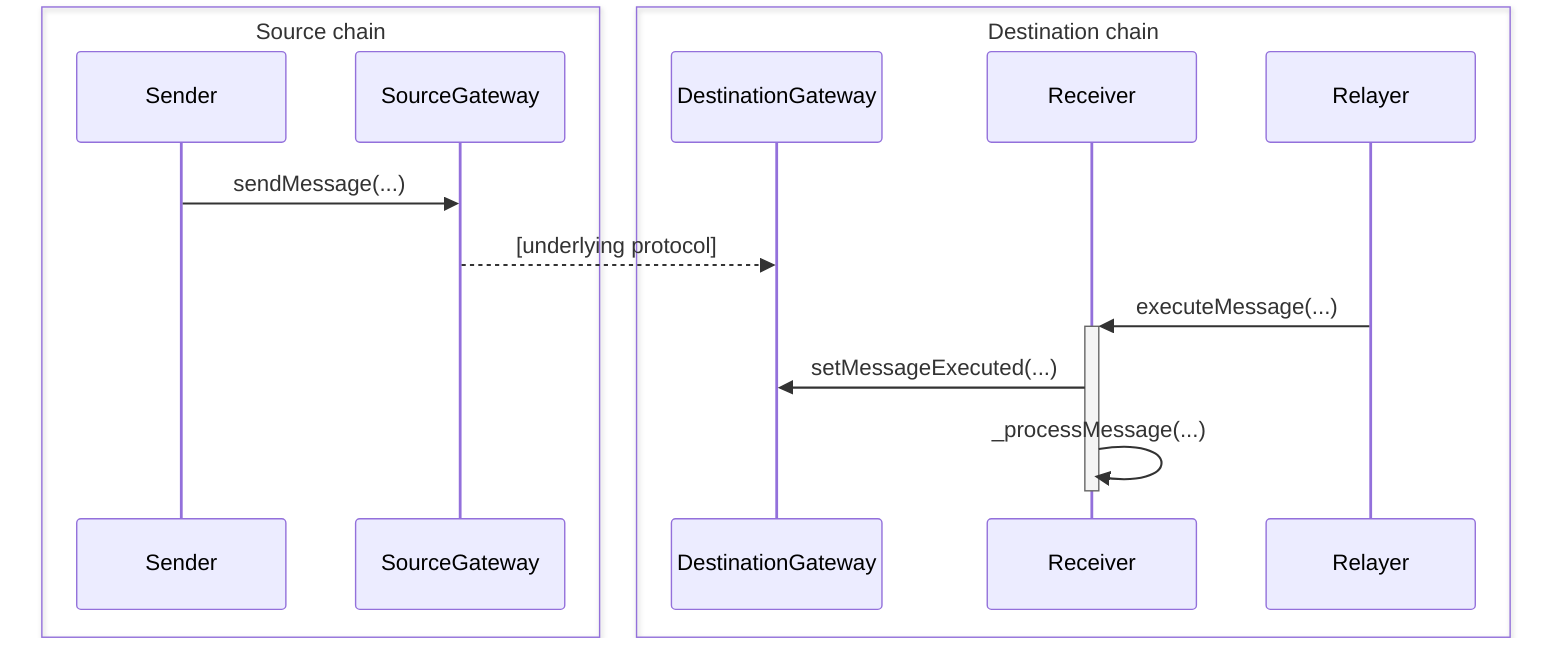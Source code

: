 sequenceDiagram
    box Source chain
    participant Sender
    participant SourceGateway
    end
    box Destination chain
    participant DestinationGateway
    participant Receiver
    participant Relayer
    end
    Sender->>SourceGateway: sendMessage(...)
    SourceGateway-->>DestinationGateway: [underlying protocol]
    Relayer->>+Receiver: executeMessage(...)
    Receiver->>DestinationGateway: setMessageExecuted(...)
    Receiver->>-Receiver: _processMessage(...)
